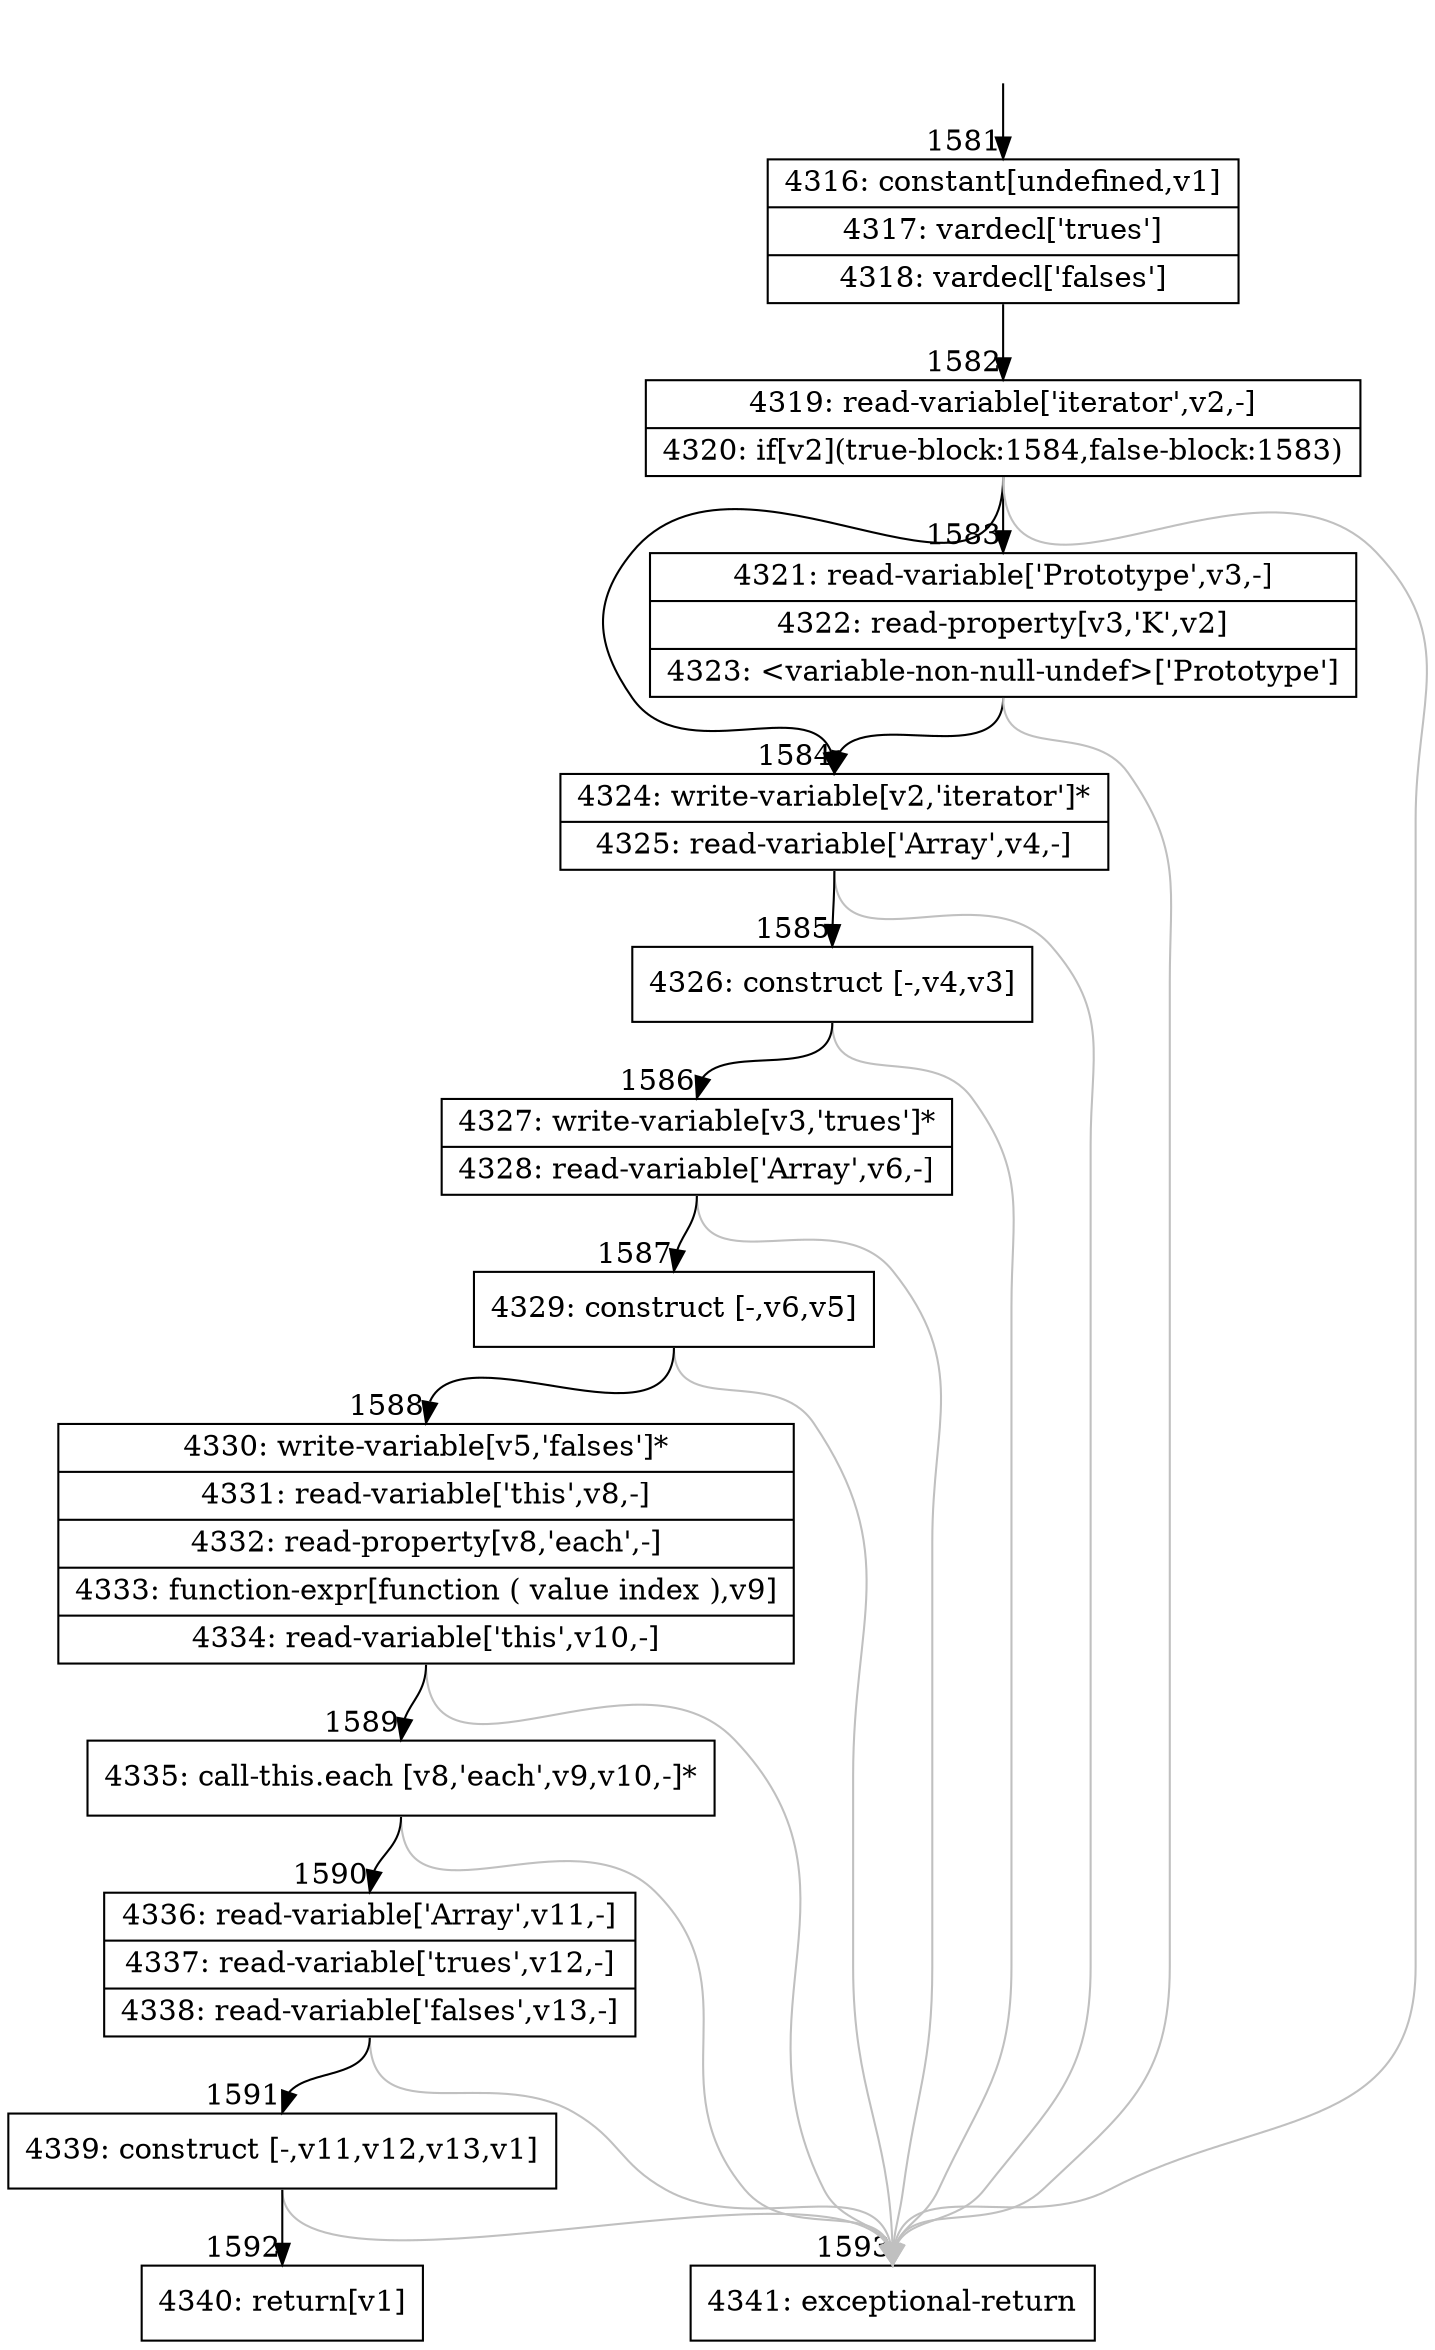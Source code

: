digraph {
rankdir="TD"
BB_entry138[shape=none,label=""];
BB_entry138 -> BB1581 [tailport=s, headport=n, headlabel="    1581"]
BB1581 [shape=record label="{4316: constant[undefined,v1]|4317: vardecl['trues']|4318: vardecl['falses']}" ] 
BB1581 -> BB1582 [tailport=s, headport=n, headlabel="      1582"]
BB1582 [shape=record label="{4319: read-variable['iterator',v2,-]|4320: if[v2](true-block:1584,false-block:1583)}" ] 
BB1582 -> BB1584 [tailport=s, headport=n, headlabel="      1584"]
BB1582 -> BB1583 [tailport=s, headport=n, headlabel="      1583"]
BB1582 -> BB1593 [tailport=s, headport=n, color=gray, headlabel="      1593"]
BB1583 [shape=record label="{4321: read-variable['Prototype',v3,-]|4322: read-property[v3,'K',v2]|4323: \<variable-non-null-undef\>['Prototype']}" ] 
BB1583 -> BB1584 [tailport=s, headport=n]
BB1583 -> BB1593 [tailport=s, headport=n, color=gray]
BB1584 [shape=record label="{4324: write-variable[v2,'iterator']*|4325: read-variable['Array',v4,-]}" ] 
BB1584 -> BB1585 [tailport=s, headport=n, headlabel="      1585"]
BB1584 -> BB1593 [tailport=s, headport=n, color=gray]
BB1585 [shape=record label="{4326: construct [-,v4,v3]}" ] 
BB1585 -> BB1586 [tailport=s, headport=n, headlabel="      1586"]
BB1585 -> BB1593 [tailport=s, headport=n, color=gray]
BB1586 [shape=record label="{4327: write-variable[v3,'trues']*|4328: read-variable['Array',v6,-]}" ] 
BB1586 -> BB1587 [tailport=s, headport=n, headlabel="      1587"]
BB1586 -> BB1593 [tailport=s, headport=n, color=gray]
BB1587 [shape=record label="{4329: construct [-,v6,v5]}" ] 
BB1587 -> BB1588 [tailport=s, headport=n, headlabel="      1588"]
BB1587 -> BB1593 [tailport=s, headport=n, color=gray]
BB1588 [shape=record label="{4330: write-variable[v5,'falses']*|4331: read-variable['this',v8,-]|4332: read-property[v8,'each',-]|4333: function-expr[function ( value index ),v9]|4334: read-variable['this',v10,-]}" ] 
BB1588 -> BB1589 [tailport=s, headport=n, headlabel="      1589"]
BB1588 -> BB1593 [tailport=s, headport=n, color=gray]
BB1589 [shape=record label="{4335: call-this.each [v8,'each',v9,v10,-]*}" ] 
BB1589 -> BB1590 [tailport=s, headport=n, headlabel="      1590"]
BB1589 -> BB1593 [tailport=s, headport=n, color=gray]
BB1590 [shape=record label="{4336: read-variable['Array',v11,-]|4337: read-variable['trues',v12,-]|4338: read-variable['falses',v13,-]}" ] 
BB1590 -> BB1591 [tailport=s, headport=n, headlabel="      1591"]
BB1590 -> BB1593 [tailport=s, headport=n, color=gray]
BB1591 [shape=record label="{4339: construct [-,v11,v12,v13,v1]}" ] 
BB1591 -> BB1592 [tailport=s, headport=n, headlabel="      1592"]
BB1591 -> BB1593 [tailport=s, headport=n, color=gray]
BB1592 [shape=record label="{4340: return[v1]}" ] 
BB1593 [shape=record label="{4341: exceptional-return}" ] 
//#$~ 1002
}
